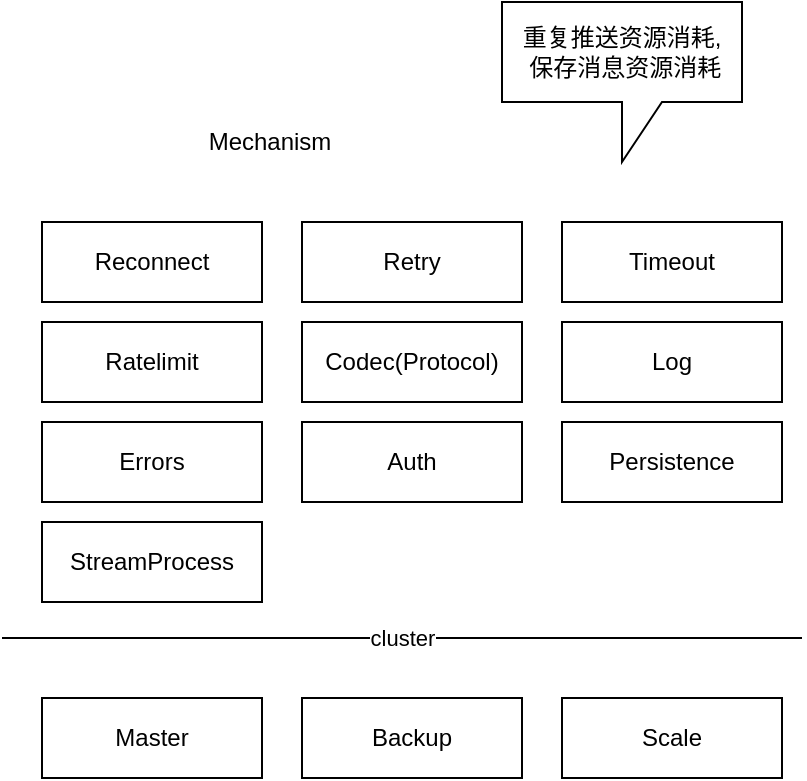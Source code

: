 <mxfile version="12.9.14" type="github">
  <diagram id="auQ-xZPgcsfXKyRMp1jr" name="第 1 页">
    <mxGraphModel dx="744" dy="591" grid="1" gridSize="10" guides="1" tooltips="1" connect="1" arrows="1" fold="1" page="1" pageScale="1" pageWidth="827" pageHeight="1169" math="0" shadow="0">
      <root>
        <mxCell id="0" />
        <mxCell id="1" parent="0" />
        <mxCell id="wsR6Gxox6wflihYimQEe-2" value="Reconnect" style="rounded=0;whiteSpace=wrap;html=1;" vertex="1" parent="1">
          <mxGeometry x="320" y="270" width="110" height="40" as="geometry" />
        </mxCell>
        <mxCell id="wsR6Gxox6wflihYimQEe-3" value="Mechanism" style="text;html=1;strokeColor=none;fillColor=none;align=center;verticalAlign=middle;whiteSpace=wrap;rounded=0;" vertex="1" parent="1">
          <mxGeometry x="414" y="220" width="40" height="20" as="geometry" />
        </mxCell>
        <mxCell id="wsR6Gxox6wflihYimQEe-5" value="Retry" style="rounded=0;whiteSpace=wrap;html=1;" vertex="1" parent="1">
          <mxGeometry x="450" y="270" width="110" height="40" as="geometry" />
        </mxCell>
        <mxCell id="wsR6Gxox6wflihYimQEe-6" value="Ratelimit" style="rounded=0;whiteSpace=wrap;html=1;" vertex="1" parent="1">
          <mxGeometry x="320" y="320" width="110" height="40" as="geometry" />
        </mxCell>
        <mxCell id="wsR6Gxox6wflihYimQEe-8" value="Codec(Protocol)" style="rounded=0;whiteSpace=wrap;html=1;" vertex="1" parent="1">
          <mxGeometry x="450" y="320" width="110" height="40" as="geometry" />
        </mxCell>
        <mxCell id="wsR6Gxox6wflihYimQEe-9" value="Errors" style="rounded=0;whiteSpace=wrap;html=1;" vertex="1" parent="1">
          <mxGeometry x="320" y="370" width="110" height="40" as="geometry" />
        </mxCell>
        <mxCell id="wsR6Gxox6wflihYimQEe-10" value="Auth" style="rounded=0;whiteSpace=wrap;html=1;" vertex="1" parent="1">
          <mxGeometry x="450" y="370" width="110" height="40" as="geometry" />
        </mxCell>
        <mxCell id="wsR6Gxox6wflihYimQEe-12" value="Timeout" style="rounded=0;whiteSpace=wrap;html=1;" vertex="1" parent="1">
          <mxGeometry x="580" y="270" width="110" height="40" as="geometry" />
        </mxCell>
        <mxCell id="wsR6Gxox6wflihYimQEe-13" value="cluster" style="endArrow=none;html=1;" edge="1" parent="1">
          <mxGeometry width="50" height="50" relative="1" as="geometry">
            <mxPoint x="300" y="478" as="sourcePoint" />
            <mxPoint x="700" y="478" as="targetPoint" />
          </mxGeometry>
        </mxCell>
        <mxCell id="wsR6Gxox6wflihYimQEe-14" value="Master" style="rounded=0;whiteSpace=wrap;html=1;" vertex="1" parent="1">
          <mxGeometry x="320" y="508" width="110" height="40" as="geometry" />
        </mxCell>
        <mxCell id="wsR6Gxox6wflihYimQEe-15" value="Backup" style="rounded=0;whiteSpace=wrap;html=1;" vertex="1" parent="1">
          <mxGeometry x="450" y="508" width="110" height="40" as="geometry" />
        </mxCell>
        <mxCell id="wsR6Gxox6wflihYimQEe-16" value="Log" style="rounded=0;whiteSpace=wrap;html=1;" vertex="1" parent="1">
          <mxGeometry x="580" y="320" width="110" height="40" as="geometry" />
        </mxCell>
        <mxCell id="wsR6Gxox6wflihYimQEe-17" value="Persistence" style="rounded=0;whiteSpace=wrap;html=1;" vertex="1" parent="1">
          <mxGeometry x="580" y="370" width="110" height="40" as="geometry" />
        </mxCell>
        <mxCell id="wsR6Gxox6wflihYimQEe-19" value="StreamProcess" style="rounded=0;whiteSpace=wrap;html=1;" vertex="1" parent="1">
          <mxGeometry x="320" y="420" width="110" height="40" as="geometry" />
        </mxCell>
        <mxCell id="wsR6Gxox6wflihYimQEe-20" value="重复推送资源消耗,&lt;br&gt;&amp;nbsp;保存消息资源消耗" style="shape=callout;whiteSpace=wrap;html=1;perimeter=calloutPerimeter;" vertex="1" parent="1">
          <mxGeometry x="550" y="160" width="120" height="80" as="geometry" />
        </mxCell>
        <mxCell id="wsR6Gxox6wflihYimQEe-21" value="Scale" style="rounded=0;whiteSpace=wrap;html=1;" vertex="1" parent="1">
          <mxGeometry x="580" y="508" width="110" height="40" as="geometry" />
        </mxCell>
      </root>
    </mxGraphModel>
  </diagram>
</mxfile>
